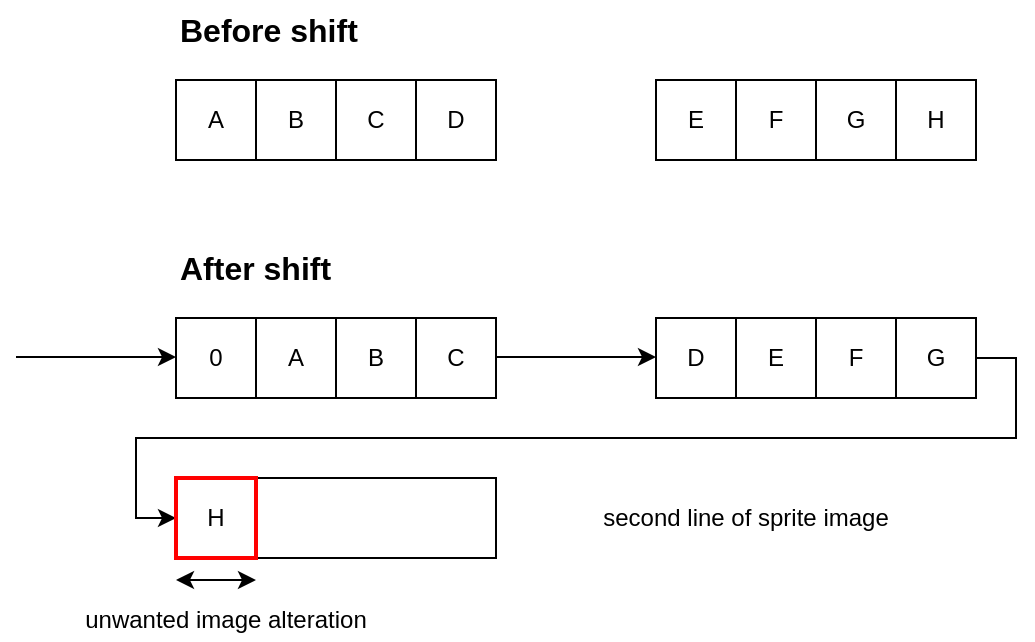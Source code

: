 <mxfile version="24.8.4" pages="3">
  <diagram name="Pagina-1" id="myn1QHJSKxDFGK9l9JSB">
    <mxGraphModel dx="1426" dy="714" grid="1" gridSize="10" guides="1" tooltips="1" connect="1" arrows="1" fold="1" page="1" pageScale="1" pageWidth="1169" pageHeight="827" math="0" shadow="0">
      <root>
        <mxCell id="0" />
        <mxCell id="1" parent="0" />
        <mxCell id="HODwGx-z2l939eBfWZcS-1" value="" style="rounded=0;whiteSpace=wrap;html=1;" parent="1" vertex="1">
          <mxGeometry x="120" y="159" width="160" height="40" as="geometry" />
        </mxCell>
        <mxCell id="HODwGx-z2l939eBfWZcS-2" value="" style="rounded=0;whiteSpace=wrap;html=1;" parent="1" vertex="1">
          <mxGeometry x="360" y="159" width="160" height="40" as="geometry" />
        </mxCell>
        <mxCell id="HODwGx-z2l939eBfWZcS-4" value="" style="endArrow=classic;html=1;rounded=0;" parent="1" edge="1">
          <mxGeometry width="50" height="50" relative="1" as="geometry">
            <mxPoint x="40" y="178.5" as="sourcePoint" />
            <mxPoint x="120" y="178.5" as="targetPoint" />
          </mxGeometry>
        </mxCell>
        <mxCell id="HODwGx-z2l939eBfWZcS-5" value="" style="endArrow=classic;html=1;rounded=0;" parent="1" edge="1">
          <mxGeometry width="50" height="50" relative="1" as="geometry">
            <mxPoint x="280" y="178.5" as="sourcePoint" />
            <mxPoint x="360" y="178.5" as="targetPoint" />
          </mxGeometry>
        </mxCell>
        <mxCell id="HODwGx-z2l939eBfWZcS-6" value="0" style="rounded=0;whiteSpace=wrap;html=1;" parent="1" vertex="1">
          <mxGeometry x="120" y="159" width="40" height="40" as="geometry" />
        </mxCell>
        <mxCell id="HODwGx-z2l939eBfWZcS-7" value="" style="rounded=0;whiteSpace=wrap;html=1;" parent="1" vertex="1">
          <mxGeometry x="120" y="40" width="160" height="40" as="geometry" />
        </mxCell>
        <mxCell id="HODwGx-z2l939eBfWZcS-8" value="A" style="rounded=0;whiteSpace=wrap;html=1;" parent="1" vertex="1">
          <mxGeometry x="120" y="40" width="40" height="40" as="geometry" />
        </mxCell>
        <mxCell id="HODwGx-z2l939eBfWZcS-9" value="B" style="rounded=0;whiteSpace=wrap;html=1;" parent="1" vertex="1">
          <mxGeometry x="160" y="40" width="40" height="40" as="geometry" />
        </mxCell>
        <mxCell id="HODwGx-z2l939eBfWZcS-10" value="C" style="rounded=0;whiteSpace=wrap;html=1;" parent="1" vertex="1">
          <mxGeometry x="200" y="40" width="40" height="40" as="geometry" />
        </mxCell>
        <mxCell id="HODwGx-z2l939eBfWZcS-11" value="D" style="rounded=0;whiteSpace=wrap;html=1;" parent="1" vertex="1">
          <mxGeometry x="240" y="40" width="40" height="40" as="geometry" />
        </mxCell>
        <mxCell id="HODwGx-z2l939eBfWZcS-12" value="" style="rounded=0;whiteSpace=wrap;html=1;" parent="1" vertex="1">
          <mxGeometry x="360" y="40" width="160" height="40" as="geometry" />
        </mxCell>
        <mxCell id="HODwGx-z2l939eBfWZcS-13" value="E" style="rounded=0;whiteSpace=wrap;html=1;" parent="1" vertex="1">
          <mxGeometry x="360" y="40" width="40" height="40" as="geometry" />
        </mxCell>
        <mxCell id="HODwGx-z2l939eBfWZcS-14" value="F" style="rounded=0;whiteSpace=wrap;html=1;" parent="1" vertex="1">
          <mxGeometry x="400" y="40" width="40" height="40" as="geometry" />
        </mxCell>
        <mxCell id="HODwGx-z2l939eBfWZcS-15" value="G" style="rounded=0;whiteSpace=wrap;html=1;" parent="1" vertex="1">
          <mxGeometry x="440" y="40" width="40" height="40" as="geometry" />
        </mxCell>
        <mxCell id="HODwGx-z2l939eBfWZcS-16" value="H" style="rounded=0;whiteSpace=wrap;html=1;" parent="1" vertex="1">
          <mxGeometry x="480" y="40" width="40" height="40" as="geometry" />
        </mxCell>
        <mxCell id="HODwGx-z2l939eBfWZcS-17" value="A" style="rounded=0;whiteSpace=wrap;html=1;" parent="1" vertex="1">
          <mxGeometry x="160" y="159" width="40" height="40" as="geometry" />
        </mxCell>
        <mxCell id="HODwGx-z2l939eBfWZcS-18" value="B" style="rounded=0;whiteSpace=wrap;html=1;" parent="1" vertex="1">
          <mxGeometry x="200" y="159" width="40" height="40" as="geometry" />
        </mxCell>
        <mxCell id="HODwGx-z2l939eBfWZcS-19" value="C" style="rounded=0;whiteSpace=wrap;html=1;" parent="1" vertex="1">
          <mxGeometry x="240" y="159" width="40" height="40" as="geometry" />
        </mxCell>
        <mxCell id="HODwGx-z2l939eBfWZcS-20" value="D" style="rounded=0;whiteSpace=wrap;html=1;" parent="1" vertex="1">
          <mxGeometry x="360" y="159" width="40" height="40" as="geometry" />
        </mxCell>
        <mxCell id="HODwGx-z2l939eBfWZcS-21" value="E" style="rounded=0;whiteSpace=wrap;html=1;" parent="1" vertex="1">
          <mxGeometry x="400" y="159" width="40" height="40" as="geometry" />
        </mxCell>
        <mxCell id="HODwGx-z2l939eBfWZcS-22" value="F" style="rounded=0;whiteSpace=wrap;html=1;" parent="1" vertex="1">
          <mxGeometry x="440" y="159" width="40" height="40" as="geometry" />
        </mxCell>
        <mxCell id="HODwGx-z2l939eBfWZcS-26" style="edgeStyle=orthogonalEdgeStyle;rounded=0;orthogonalLoop=1;jettySize=auto;html=1;entryX=0;entryY=0.5;entryDx=0;entryDy=0;exitX=1;exitY=0.5;exitDx=0;exitDy=0;" parent="1" source="HODwGx-z2l939eBfWZcS-23" target="HODwGx-z2l939eBfWZcS-25" edge="1">
          <mxGeometry relative="1" as="geometry" />
        </mxCell>
        <mxCell id="HODwGx-z2l939eBfWZcS-23" value="G" style="rounded=0;whiteSpace=wrap;html=1;" parent="1" vertex="1">
          <mxGeometry x="480" y="159" width="40" height="40" as="geometry" />
        </mxCell>
        <mxCell id="HODwGx-z2l939eBfWZcS-24" value="" style="rounded=0;whiteSpace=wrap;html=1;" parent="1" vertex="1">
          <mxGeometry x="120" y="239" width="160" height="40" as="geometry" />
        </mxCell>
        <mxCell id="HODwGx-z2l939eBfWZcS-25" value="H" style="rounded=0;whiteSpace=wrap;html=1;strokeWidth=2;strokeColor=#FF0000;" parent="1" vertex="1">
          <mxGeometry x="120" y="239" width="40" height="40" as="geometry" />
        </mxCell>
        <mxCell id="HODwGx-z2l939eBfWZcS-27" value="&lt;b&gt;&lt;font style=&quot;font-size: 16px;&quot;&gt;Before shift&lt;/font&gt;&lt;/b&gt;" style="text;html=1;align=left;verticalAlign=middle;whiteSpace=wrap;rounded=0;" parent="1" vertex="1">
          <mxGeometry x="120" width="110" height="30" as="geometry" />
        </mxCell>
        <mxCell id="HODwGx-z2l939eBfWZcS-28" value="&lt;b&gt;&lt;font style=&quot;font-size: 16px;&quot;&gt;After shift&lt;/font&gt;&lt;/b&gt;" style="text;html=1;align=left;verticalAlign=middle;whiteSpace=wrap;rounded=0;" parent="1" vertex="1">
          <mxGeometry x="120" y="119" width="110" height="30" as="geometry" />
        </mxCell>
        <mxCell id="HODwGx-z2l939eBfWZcS-131" value="" style="endArrow=classic;startArrow=classic;html=1;rounded=0;" parent="1" edge="1">
          <mxGeometry width="50" height="50" relative="1" as="geometry">
            <mxPoint x="120" y="290" as="sourcePoint" />
            <mxPoint x="160" y="290" as="targetPoint" />
          </mxGeometry>
        </mxCell>
        <mxCell id="HODwGx-z2l939eBfWZcS-132" value="unwanted image alteration" style="text;html=1;align=center;verticalAlign=middle;whiteSpace=wrap;rounded=0;" parent="1" vertex="1">
          <mxGeometry x="60" y="300" width="170" height="20" as="geometry" />
        </mxCell>
        <mxCell id="HODwGx-z2l939eBfWZcS-133" value="second line of sprite image" style="text;html=1;align=center;verticalAlign=middle;whiteSpace=wrap;rounded=0;" parent="1" vertex="1">
          <mxGeometry x="320" y="244" width="170" height="30" as="geometry" />
        </mxCell>
      </root>
    </mxGraphModel>
  </diagram>
  <diagram name="Pagina-2" id="DnJPosp4y4eiSO_suBd0">
    <mxGraphModel dx="1426" dy="714" grid="1" gridSize="10" guides="1" tooltips="1" connect="1" arrows="1" fold="1" page="1" pageScale="1" pageWidth="1169" pageHeight="827" math="0" shadow="0">
      <root>
        <mxCell id="d9p_h-0W8bo3gRXMEfKz-0" />
        <mxCell id="d9p_h-0W8bo3gRXMEfKz-1" parent="d9p_h-0W8bo3gRXMEfKz-0" />
        <mxCell id="d9p_h-0W8bo3gRXMEfKz-34" value="" style="rounded=0;whiteSpace=wrap;html=1;" vertex="1" parent="d9p_h-0W8bo3gRXMEfKz-1">
          <mxGeometry x="360" y="159" width="200" height="40" as="geometry" />
        </mxCell>
        <mxCell id="d9p_h-0W8bo3gRXMEfKz-35" value="" style="endArrow=classic;html=1;rounded=0;" edge="1" parent="d9p_h-0W8bo3gRXMEfKz-1">
          <mxGeometry width="50" height="50" relative="1" as="geometry">
            <mxPoint x="40" y="179" as="sourcePoint" />
            <mxPoint x="120" y="179" as="targetPoint" />
          </mxGeometry>
        </mxCell>
        <mxCell id="d9p_h-0W8bo3gRXMEfKz-36" value="" style="endArrow=classic;html=1;rounded=0;" edge="1" parent="d9p_h-0W8bo3gRXMEfKz-1">
          <mxGeometry width="50" height="50" relative="1" as="geometry">
            <mxPoint x="280" y="178.5" as="sourcePoint" />
            <mxPoint x="360" y="178.5" as="targetPoint" />
          </mxGeometry>
        </mxCell>
        <mxCell id="d9p_h-0W8bo3gRXMEfKz-37" value="A" style="rounded=0;whiteSpace=wrap;html=1;" vertex="1" parent="d9p_h-0W8bo3gRXMEfKz-1">
          <mxGeometry x="160" y="159" width="40" height="40" as="geometry" />
        </mxCell>
        <mxCell id="d9p_h-0W8bo3gRXMEfKz-38" value="B" style="rounded=0;whiteSpace=wrap;html=1;" vertex="1" parent="d9p_h-0W8bo3gRXMEfKz-1">
          <mxGeometry x="200" y="159" width="40" height="40" as="geometry" />
        </mxCell>
        <mxCell id="d9p_h-0W8bo3gRXMEfKz-39" value="C" style="rounded=0;whiteSpace=wrap;html=1;" vertex="1" parent="d9p_h-0W8bo3gRXMEfKz-1">
          <mxGeometry x="240" y="159" width="40" height="40" as="geometry" />
        </mxCell>
        <mxCell id="d9p_h-0W8bo3gRXMEfKz-40" value="E" style="rounded=0;whiteSpace=wrap;html=1;" vertex="1" parent="d9p_h-0W8bo3gRXMEfKz-1">
          <mxGeometry x="400" y="159" width="40" height="40" as="geometry" />
        </mxCell>
        <mxCell id="d9p_h-0W8bo3gRXMEfKz-41" value="F" style="rounded=0;whiteSpace=wrap;html=1;" vertex="1" parent="d9p_h-0W8bo3gRXMEfKz-1">
          <mxGeometry x="440" y="159" width="40" height="40" as="geometry" />
        </mxCell>
        <mxCell id="d9p_h-0W8bo3gRXMEfKz-42" value="G" style="rounded=0;whiteSpace=wrap;html=1;" vertex="1" parent="d9p_h-0W8bo3gRXMEfKz-1">
          <mxGeometry x="480" y="159" width="40" height="40" as="geometry" />
        </mxCell>
        <mxCell id="d9p_h-0W8bo3gRXMEfKz-43" value="H" style="rounded=0;whiteSpace=wrap;html=1;" vertex="1" parent="d9p_h-0W8bo3gRXMEfKz-1">
          <mxGeometry x="520" y="159" width="40" height="40" as="geometry" />
        </mxCell>
        <mxCell id="d9p_h-0W8bo3gRXMEfKz-44" value="&lt;b&gt;&lt;font style=&quot;font-size: 16px;&quot;&gt;Solution 1: add 16 pixel zeroed to the right&lt;/font&gt;&lt;/b&gt;" style="text;html=1;align=left;verticalAlign=middle;whiteSpace=wrap;rounded=0;" vertex="1" parent="d9p_h-0W8bo3gRXMEfKz-1">
          <mxGeometry x="120" y="39" width="350" height="30" as="geometry" />
        </mxCell>
        <mxCell id="d9p_h-0W8bo3gRXMEfKz-45" value="0" style="rounded=0;whiteSpace=wrap;html=1;" vertex="1" parent="d9p_h-0W8bo3gRXMEfKz-1">
          <mxGeometry x="120" y="159" width="40" height="40" as="geometry" />
        </mxCell>
        <mxCell id="d9p_h-0W8bo3gRXMEfKz-46" value="" style="rounded=0;whiteSpace=wrap;html=1;" vertex="1" parent="d9p_h-0W8bo3gRXMEfKz-1">
          <mxGeometry x="120" y="79" width="160" height="40" as="geometry" />
        </mxCell>
        <mxCell id="d9p_h-0W8bo3gRXMEfKz-47" value="A" style="rounded=0;whiteSpace=wrap;html=1;" vertex="1" parent="d9p_h-0W8bo3gRXMEfKz-1">
          <mxGeometry x="120" y="79" width="40" height="40" as="geometry" />
        </mxCell>
        <mxCell id="d9p_h-0W8bo3gRXMEfKz-48" value="B" style="rounded=0;whiteSpace=wrap;html=1;" vertex="1" parent="d9p_h-0W8bo3gRXMEfKz-1">
          <mxGeometry x="160" y="79" width="40" height="40" as="geometry" />
        </mxCell>
        <mxCell id="d9p_h-0W8bo3gRXMEfKz-49" value="C" style="rounded=0;whiteSpace=wrap;html=1;" vertex="1" parent="d9p_h-0W8bo3gRXMEfKz-1">
          <mxGeometry x="200" y="79" width="40" height="40" as="geometry" />
        </mxCell>
        <mxCell id="d9p_h-0W8bo3gRXMEfKz-50" value="D" style="rounded=0;whiteSpace=wrap;html=1;" vertex="1" parent="d9p_h-0W8bo3gRXMEfKz-1">
          <mxGeometry x="240" y="79" width="40" height="40" as="geometry" />
        </mxCell>
        <mxCell id="d9p_h-0W8bo3gRXMEfKz-51" value="" style="rounded=0;whiteSpace=wrap;html=1;" vertex="1" parent="d9p_h-0W8bo3gRXMEfKz-1">
          <mxGeometry x="360" y="79" width="160" height="40" as="geometry" />
        </mxCell>
        <mxCell id="d9p_h-0W8bo3gRXMEfKz-52" value="E" style="rounded=0;whiteSpace=wrap;html=1;" vertex="1" parent="d9p_h-0W8bo3gRXMEfKz-1">
          <mxGeometry x="360" y="79" width="40" height="40" as="geometry" />
        </mxCell>
        <mxCell id="d9p_h-0W8bo3gRXMEfKz-53" value="F" style="rounded=0;whiteSpace=wrap;html=1;" vertex="1" parent="d9p_h-0W8bo3gRXMEfKz-1">
          <mxGeometry x="400" y="79" width="40" height="40" as="geometry" />
        </mxCell>
        <mxCell id="d9p_h-0W8bo3gRXMEfKz-54" value="G" style="rounded=0;whiteSpace=wrap;html=1;" vertex="1" parent="d9p_h-0W8bo3gRXMEfKz-1">
          <mxGeometry x="440" y="79" width="40" height="40" as="geometry" />
        </mxCell>
        <mxCell id="d9p_h-0W8bo3gRXMEfKz-55" value="H" style="rounded=0;whiteSpace=wrap;html=1;" vertex="1" parent="d9p_h-0W8bo3gRXMEfKz-1">
          <mxGeometry x="480" y="79" width="40" height="40" as="geometry" />
        </mxCell>
        <mxCell id="d9p_h-0W8bo3gRXMEfKz-56" value="0" style="rounded=0;whiteSpace=wrap;html=1;" vertex="1" parent="d9p_h-0W8bo3gRXMEfKz-1">
          <mxGeometry x="520" y="79" width="40" height="40" as="geometry" />
        </mxCell>
        <mxCell id="d9p_h-0W8bo3gRXMEfKz-57" value="0" style="rounded=0;whiteSpace=wrap;html=1;strokeWidth=3;strokeColor=#4F19FF;" vertex="1" parent="d9p_h-0W8bo3gRXMEfKz-1">
          <mxGeometry x="520" y="79" width="40" height="40" as="geometry" />
        </mxCell>
        <mxCell id="d9p_h-0W8bo3gRXMEfKz-58" value="D" style="rounded=0;whiteSpace=wrap;html=1;" vertex="1" parent="d9p_h-0W8bo3gRXMEfKz-1">
          <mxGeometry x="360" y="159" width="40" height="40" as="geometry" />
        </mxCell>
        <mxCell id="d9p_h-0W8bo3gRXMEfKz-59" value="" style="endArrow=classic;startArrow=classic;html=1;rounded=0;" edge="1" parent="d9p_h-0W8bo3gRXMEfKz-1">
          <mxGeometry width="50" height="50" relative="1" as="geometry">
            <mxPoint x="520" y="132" as="sourcePoint" />
            <mxPoint x="560" y="132" as="targetPoint" />
          </mxGeometry>
        </mxCell>
        <mxCell id="d9p_h-0W8bo3gRXMEfKz-60" value="16 pixel" style="text;html=1;align=center;verticalAlign=middle;whiteSpace=wrap;rounded=0;" vertex="1" parent="d9p_h-0W8bo3gRXMEfKz-1">
          <mxGeometry x="510" y="129" width="60" height="30" as="geometry" />
        </mxCell>
      </root>
    </mxGraphModel>
  </diagram>
  <diagram name="Pagina-3" id="9VtvF-YLbVmcZL5Af1ss">
    <mxGraphModel dx="1426" dy="714" grid="1" gridSize="10" guides="1" tooltips="1" connect="1" arrows="1" fold="1" page="1" pageScale="1" pageWidth="1169" pageHeight="827" math="0" shadow="0">
      <root>
        <mxCell id="6A-v-I0FT8Z9mMGhd5oJ-0" />
        <mxCell id="6A-v-I0FT8Z9mMGhd5oJ-1" parent="6A-v-I0FT8Z9mMGhd5oJ-0" />
        <mxCell id="6A-v-I0FT8Z9mMGhd5oJ-2" value="&lt;b&gt;&lt;font style=&quot;font-size: 16px;&quot;&gt;Solution 2: last word mask&lt;/font&gt;&lt;/b&gt;" style="text;html=1;align=left;verticalAlign=middle;whiteSpace=wrap;rounded=0;" vertex="1" parent="6A-v-I0FT8Z9mMGhd5oJ-1">
          <mxGeometry x="120" y="199" width="220" height="30" as="geometry" />
        </mxCell>
        <mxCell id="6A-v-I0FT8Z9mMGhd5oJ-3" value="0" style="rounded=0;whiteSpace=wrap;html=1;" vertex="1" parent="6A-v-I0FT8Z9mMGhd5oJ-1">
          <mxGeometry x="520" y="359" width="40" height="40" as="geometry" />
        </mxCell>
        <mxCell id="6A-v-I0FT8Z9mMGhd5oJ-4" value="Last Word Mask" style="text;html=1;align=center;verticalAlign=middle;whiteSpace=wrap;rounded=0;" vertex="1" parent="6A-v-I0FT8Z9mMGhd5oJ-1">
          <mxGeometry x="560" y="359" width="110" height="30" as="geometry" />
        </mxCell>
        <mxCell id="6A-v-I0FT8Z9mMGhd5oJ-5" value="" style="endArrow=classic;startArrow=classic;html=1;rounded=0;exitX=0.5;exitY=0;exitDx=0;exitDy=0;" edge="1" parent="6A-v-I0FT8Z9mMGhd5oJ-1" source="6A-v-I0FT8Z9mMGhd5oJ-3">
          <mxGeometry width="50" height="50" relative="1" as="geometry">
            <mxPoint x="540" y="319" as="sourcePoint" />
            <mxPoint x="539.5" y="279" as="targetPoint" />
          </mxGeometry>
        </mxCell>
        <mxCell id="6A-v-I0FT8Z9mMGhd5oJ-6" value="AND" style="text;html=1;align=center;verticalAlign=middle;whiteSpace=wrap;rounded=0;" vertex="1" parent="6A-v-I0FT8Z9mMGhd5oJ-1">
          <mxGeometry x="530" y="319" width="60" height="30" as="geometry" />
        </mxCell>
        <mxCell id="6A-v-I0FT8Z9mMGhd5oJ-34" value="" style="rounded=0;whiteSpace=wrap;html=1;" vertex="1" parent="6A-v-I0FT8Z9mMGhd5oJ-1">
          <mxGeometry x="120" y="239" width="160" height="40" as="geometry" />
        </mxCell>
        <mxCell id="6A-v-I0FT8Z9mMGhd5oJ-35" value="A" style="rounded=0;whiteSpace=wrap;html=1;" vertex="1" parent="6A-v-I0FT8Z9mMGhd5oJ-1">
          <mxGeometry x="120" y="239" width="40" height="40" as="geometry" />
        </mxCell>
        <mxCell id="6A-v-I0FT8Z9mMGhd5oJ-36" value="B" style="rounded=0;whiteSpace=wrap;html=1;" vertex="1" parent="6A-v-I0FT8Z9mMGhd5oJ-1">
          <mxGeometry x="160" y="239" width="40" height="40" as="geometry" />
        </mxCell>
        <mxCell id="6A-v-I0FT8Z9mMGhd5oJ-37" value="C" style="rounded=0;whiteSpace=wrap;html=1;" vertex="1" parent="6A-v-I0FT8Z9mMGhd5oJ-1">
          <mxGeometry x="200" y="239" width="40" height="40" as="geometry" />
        </mxCell>
        <mxCell id="6A-v-I0FT8Z9mMGhd5oJ-38" value="D" style="rounded=0;whiteSpace=wrap;html=1;" vertex="1" parent="6A-v-I0FT8Z9mMGhd5oJ-1">
          <mxGeometry x="240" y="239" width="40" height="40" as="geometry" />
        </mxCell>
        <mxCell id="6A-v-I0FT8Z9mMGhd5oJ-39" value="" style="rounded=0;whiteSpace=wrap;html=1;" vertex="1" parent="6A-v-I0FT8Z9mMGhd5oJ-1">
          <mxGeometry x="360" y="239" width="160" height="40" as="geometry" />
        </mxCell>
        <mxCell id="6A-v-I0FT8Z9mMGhd5oJ-40" value="E" style="rounded=0;whiteSpace=wrap;html=1;" vertex="1" parent="6A-v-I0FT8Z9mMGhd5oJ-1">
          <mxGeometry x="360" y="239" width="40" height="40" as="geometry" />
        </mxCell>
        <mxCell id="6A-v-I0FT8Z9mMGhd5oJ-41" value="F" style="rounded=0;whiteSpace=wrap;html=1;" vertex="1" parent="6A-v-I0FT8Z9mMGhd5oJ-1">
          <mxGeometry x="400" y="239" width="40" height="40" as="geometry" />
        </mxCell>
        <mxCell id="6A-v-I0FT8Z9mMGhd5oJ-42" value="G" style="rounded=0;whiteSpace=wrap;html=1;" vertex="1" parent="6A-v-I0FT8Z9mMGhd5oJ-1">
          <mxGeometry x="440" y="239" width="40" height="40" as="geometry" />
        </mxCell>
        <mxCell id="6A-v-I0FT8Z9mMGhd5oJ-43" value="H" style="rounded=0;whiteSpace=wrap;html=1;" vertex="1" parent="6A-v-I0FT8Z9mMGhd5oJ-1">
          <mxGeometry x="480" y="239" width="40" height="40" as="geometry" />
        </mxCell>
        <mxCell id="6A-v-I0FT8Z9mMGhd5oJ-44" value="0" style="rounded=0;whiteSpace=wrap;html=1;" vertex="1" parent="6A-v-I0FT8Z9mMGhd5oJ-1">
          <mxGeometry x="520" y="239" width="40" height="40" as="geometry" />
        </mxCell>
        <mxCell id="6A-v-I0FT8Z9mMGhd5oJ-45" value="DC" style="rounded=0;whiteSpace=wrap;html=1;strokeWidth=3;strokeColor=#4F19FF;" vertex="1" parent="6A-v-I0FT8Z9mMGhd5oJ-1">
          <mxGeometry x="520" y="239" width="40" height="40" as="geometry" />
        </mxCell>
        <mxCell id="6A-v-I0FT8Z9mMGhd5oJ-46" value="" style="endArrow=classic;html=1;rounded=0;startArrow=classic;startFill=1;" edge="1" parent="6A-v-I0FT8Z9mMGhd5oJ-1">
          <mxGeometry width="50" height="50" relative="1" as="geometry">
            <mxPoint x="120" y="309" as="sourcePoint" />
            <mxPoint x="560" y="309" as="targetPoint" />
          </mxGeometry>
        </mxCell>
        <mxCell id="6A-v-I0FT8Z9mMGhd5oJ-47" value="Blit window size + 1 word" style="text;html=1;align=center;verticalAlign=middle;whiteSpace=wrap;rounded=0;" vertex="1" parent="6A-v-I0FT8Z9mMGhd5oJ-1">
          <mxGeometry x="240" y="309" width="225" height="30" as="geometry" />
        </mxCell>
        <mxCell id="6A-v-I0FT8Z9mMGhd5oJ-48" value="" style="rounded=0;whiteSpace=wrap;html=1;" vertex="1" parent="6A-v-I0FT8Z9mMGhd5oJ-1">
          <mxGeometry x="120" y="359" width="160" height="40" as="geometry" />
        </mxCell>
        <mxCell id="6A-v-I0FT8Z9mMGhd5oJ-49" value="A" style="rounded=0;whiteSpace=wrap;html=1;" vertex="1" parent="6A-v-I0FT8Z9mMGhd5oJ-1">
          <mxGeometry x="120" y="359" width="40" height="40" as="geometry" />
        </mxCell>
        <mxCell id="6A-v-I0FT8Z9mMGhd5oJ-50" value="B" style="rounded=0;whiteSpace=wrap;html=1;" vertex="1" parent="6A-v-I0FT8Z9mMGhd5oJ-1">
          <mxGeometry x="160" y="359" width="40" height="40" as="geometry" />
        </mxCell>
        <mxCell id="6A-v-I0FT8Z9mMGhd5oJ-51" value="C" style="rounded=0;whiteSpace=wrap;html=1;" vertex="1" parent="6A-v-I0FT8Z9mMGhd5oJ-1">
          <mxGeometry x="200" y="359" width="40" height="40" as="geometry" />
        </mxCell>
        <mxCell id="6A-v-I0FT8Z9mMGhd5oJ-52" value="D" style="rounded=0;whiteSpace=wrap;html=1;" vertex="1" parent="6A-v-I0FT8Z9mMGhd5oJ-1">
          <mxGeometry x="240" y="359" width="40" height="40" as="geometry" />
        </mxCell>
        <mxCell id="6A-v-I0FT8Z9mMGhd5oJ-53" value="" style="rounded=0;whiteSpace=wrap;html=1;" vertex="1" parent="6A-v-I0FT8Z9mMGhd5oJ-1">
          <mxGeometry x="360" y="359" width="160" height="40" as="geometry" />
        </mxCell>
        <mxCell id="6A-v-I0FT8Z9mMGhd5oJ-54" value="E" style="rounded=0;whiteSpace=wrap;html=1;" vertex="1" parent="6A-v-I0FT8Z9mMGhd5oJ-1">
          <mxGeometry x="360" y="359" width="40" height="40" as="geometry" />
        </mxCell>
        <mxCell id="6A-v-I0FT8Z9mMGhd5oJ-55" value="F" style="rounded=0;whiteSpace=wrap;html=1;" vertex="1" parent="6A-v-I0FT8Z9mMGhd5oJ-1">
          <mxGeometry x="400" y="359" width="40" height="40" as="geometry" />
        </mxCell>
        <mxCell id="6A-v-I0FT8Z9mMGhd5oJ-56" value="G" style="rounded=0;whiteSpace=wrap;html=1;" vertex="1" parent="6A-v-I0FT8Z9mMGhd5oJ-1">
          <mxGeometry x="440" y="359" width="40" height="40" as="geometry" />
        </mxCell>
        <mxCell id="6A-v-I0FT8Z9mMGhd5oJ-57" value="H" style="rounded=0;whiteSpace=wrap;html=1;" vertex="1" parent="6A-v-I0FT8Z9mMGhd5oJ-1">
          <mxGeometry x="480" y="359" width="40" height="40" as="geometry" />
        </mxCell>
        <mxCell id="6A-v-I0FT8Z9mMGhd5oJ-58" value="" style="rounded=0;whiteSpace=wrap;html=1;" vertex="1" parent="6A-v-I0FT8Z9mMGhd5oJ-1">
          <mxGeometry x="360" y="439" width="200" height="40" as="geometry" />
        </mxCell>
        <mxCell id="6A-v-I0FT8Z9mMGhd5oJ-59" value="" style="endArrow=classic;html=1;rounded=0;" edge="1" parent="6A-v-I0FT8Z9mMGhd5oJ-1">
          <mxGeometry width="50" height="50" relative="1" as="geometry">
            <mxPoint x="40" y="459" as="sourcePoint" />
            <mxPoint x="120" y="459" as="targetPoint" />
          </mxGeometry>
        </mxCell>
        <mxCell id="6A-v-I0FT8Z9mMGhd5oJ-60" value="" style="endArrow=classic;html=1;rounded=0;" edge="1" parent="6A-v-I0FT8Z9mMGhd5oJ-1">
          <mxGeometry width="50" height="50" relative="1" as="geometry">
            <mxPoint x="280" y="458.5" as="sourcePoint" />
            <mxPoint x="360" y="458.5" as="targetPoint" />
          </mxGeometry>
        </mxCell>
        <mxCell id="6A-v-I0FT8Z9mMGhd5oJ-61" value="A" style="rounded=0;whiteSpace=wrap;html=1;" vertex="1" parent="6A-v-I0FT8Z9mMGhd5oJ-1">
          <mxGeometry x="160" y="439" width="40" height="40" as="geometry" />
        </mxCell>
        <mxCell id="6A-v-I0FT8Z9mMGhd5oJ-62" value="B" style="rounded=0;whiteSpace=wrap;html=1;" vertex="1" parent="6A-v-I0FT8Z9mMGhd5oJ-1">
          <mxGeometry x="200" y="439" width="40" height="40" as="geometry" />
        </mxCell>
        <mxCell id="6A-v-I0FT8Z9mMGhd5oJ-63" value="C" style="rounded=0;whiteSpace=wrap;html=1;" vertex="1" parent="6A-v-I0FT8Z9mMGhd5oJ-1">
          <mxGeometry x="240" y="439" width="40" height="40" as="geometry" />
        </mxCell>
        <mxCell id="6A-v-I0FT8Z9mMGhd5oJ-64" value="E" style="rounded=0;whiteSpace=wrap;html=1;" vertex="1" parent="6A-v-I0FT8Z9mMGhd5oJ-1">
          <mxGeometry x="400" y="439" width="40" height="40" as="geometry" />
        </mxCell>
        <mxCell id="6A-v-I0FT8Z9mMGhd5oJ-65" value="F" style="rounded=0;whiteSpace=wrap;html=1;" vertex="1" parent="6A-v-I0FT8Z9mMGhd5oJ-1">
          <mxGeometry x="440" y="439" width="40" height="40" as="geometry" />
        </mxCell>
        <mxCell id="6A-v-I0FT8Z9mMGhd5oJ-66" value="G" style="rounded=0;whiteSpace=wrap;html=1;" vertex="1" parent="6A-v-I0FT8Z9mMGhd5oJ-1">
          <mxGeometry x="480" y="439" width="40" height="40" as="geometry" />
        </mxCell>
        <mxCell id="6A-v-I0FT8Z9mMGhd5oJ-67" value="H" style="rounded=0;whiteSpace=wrap;html=1;" vertex="1" parent="6A-v-I0FT8Z9mMGhd5oJ-1">
          <mxGeometry x="520" y="439" width="40" height="40" as="geometry" />
        </mxCell>
        <mxCell id="6A-v-I0FT8Z9mMGhd5oJ-68" value="0" style="rounded=0;whiteSpace=wrap;html=1;" vertex="1" parent="6A-v-I0FT8Z9mMGhd5oJ-1">
          <mxGeometry x="120" y="439" width="40" height="40" as="geometry" />
        </mxCell>
        <mxCell id="6A-v-I0FT8Z9mMGhd5oJ-69" value="D" style="rounded=0;whiteSpace=wrap;html=1;" vertex="1" parent="6A-v-I0FT8Z9mMGhd5oJ-1">
          <mxGeometry x="360" y="439" width="40" height="40" as="geometry" />
        </mxCell>
      </root>
    </mxGraphModel>
  </diagram>
</mxfile>
